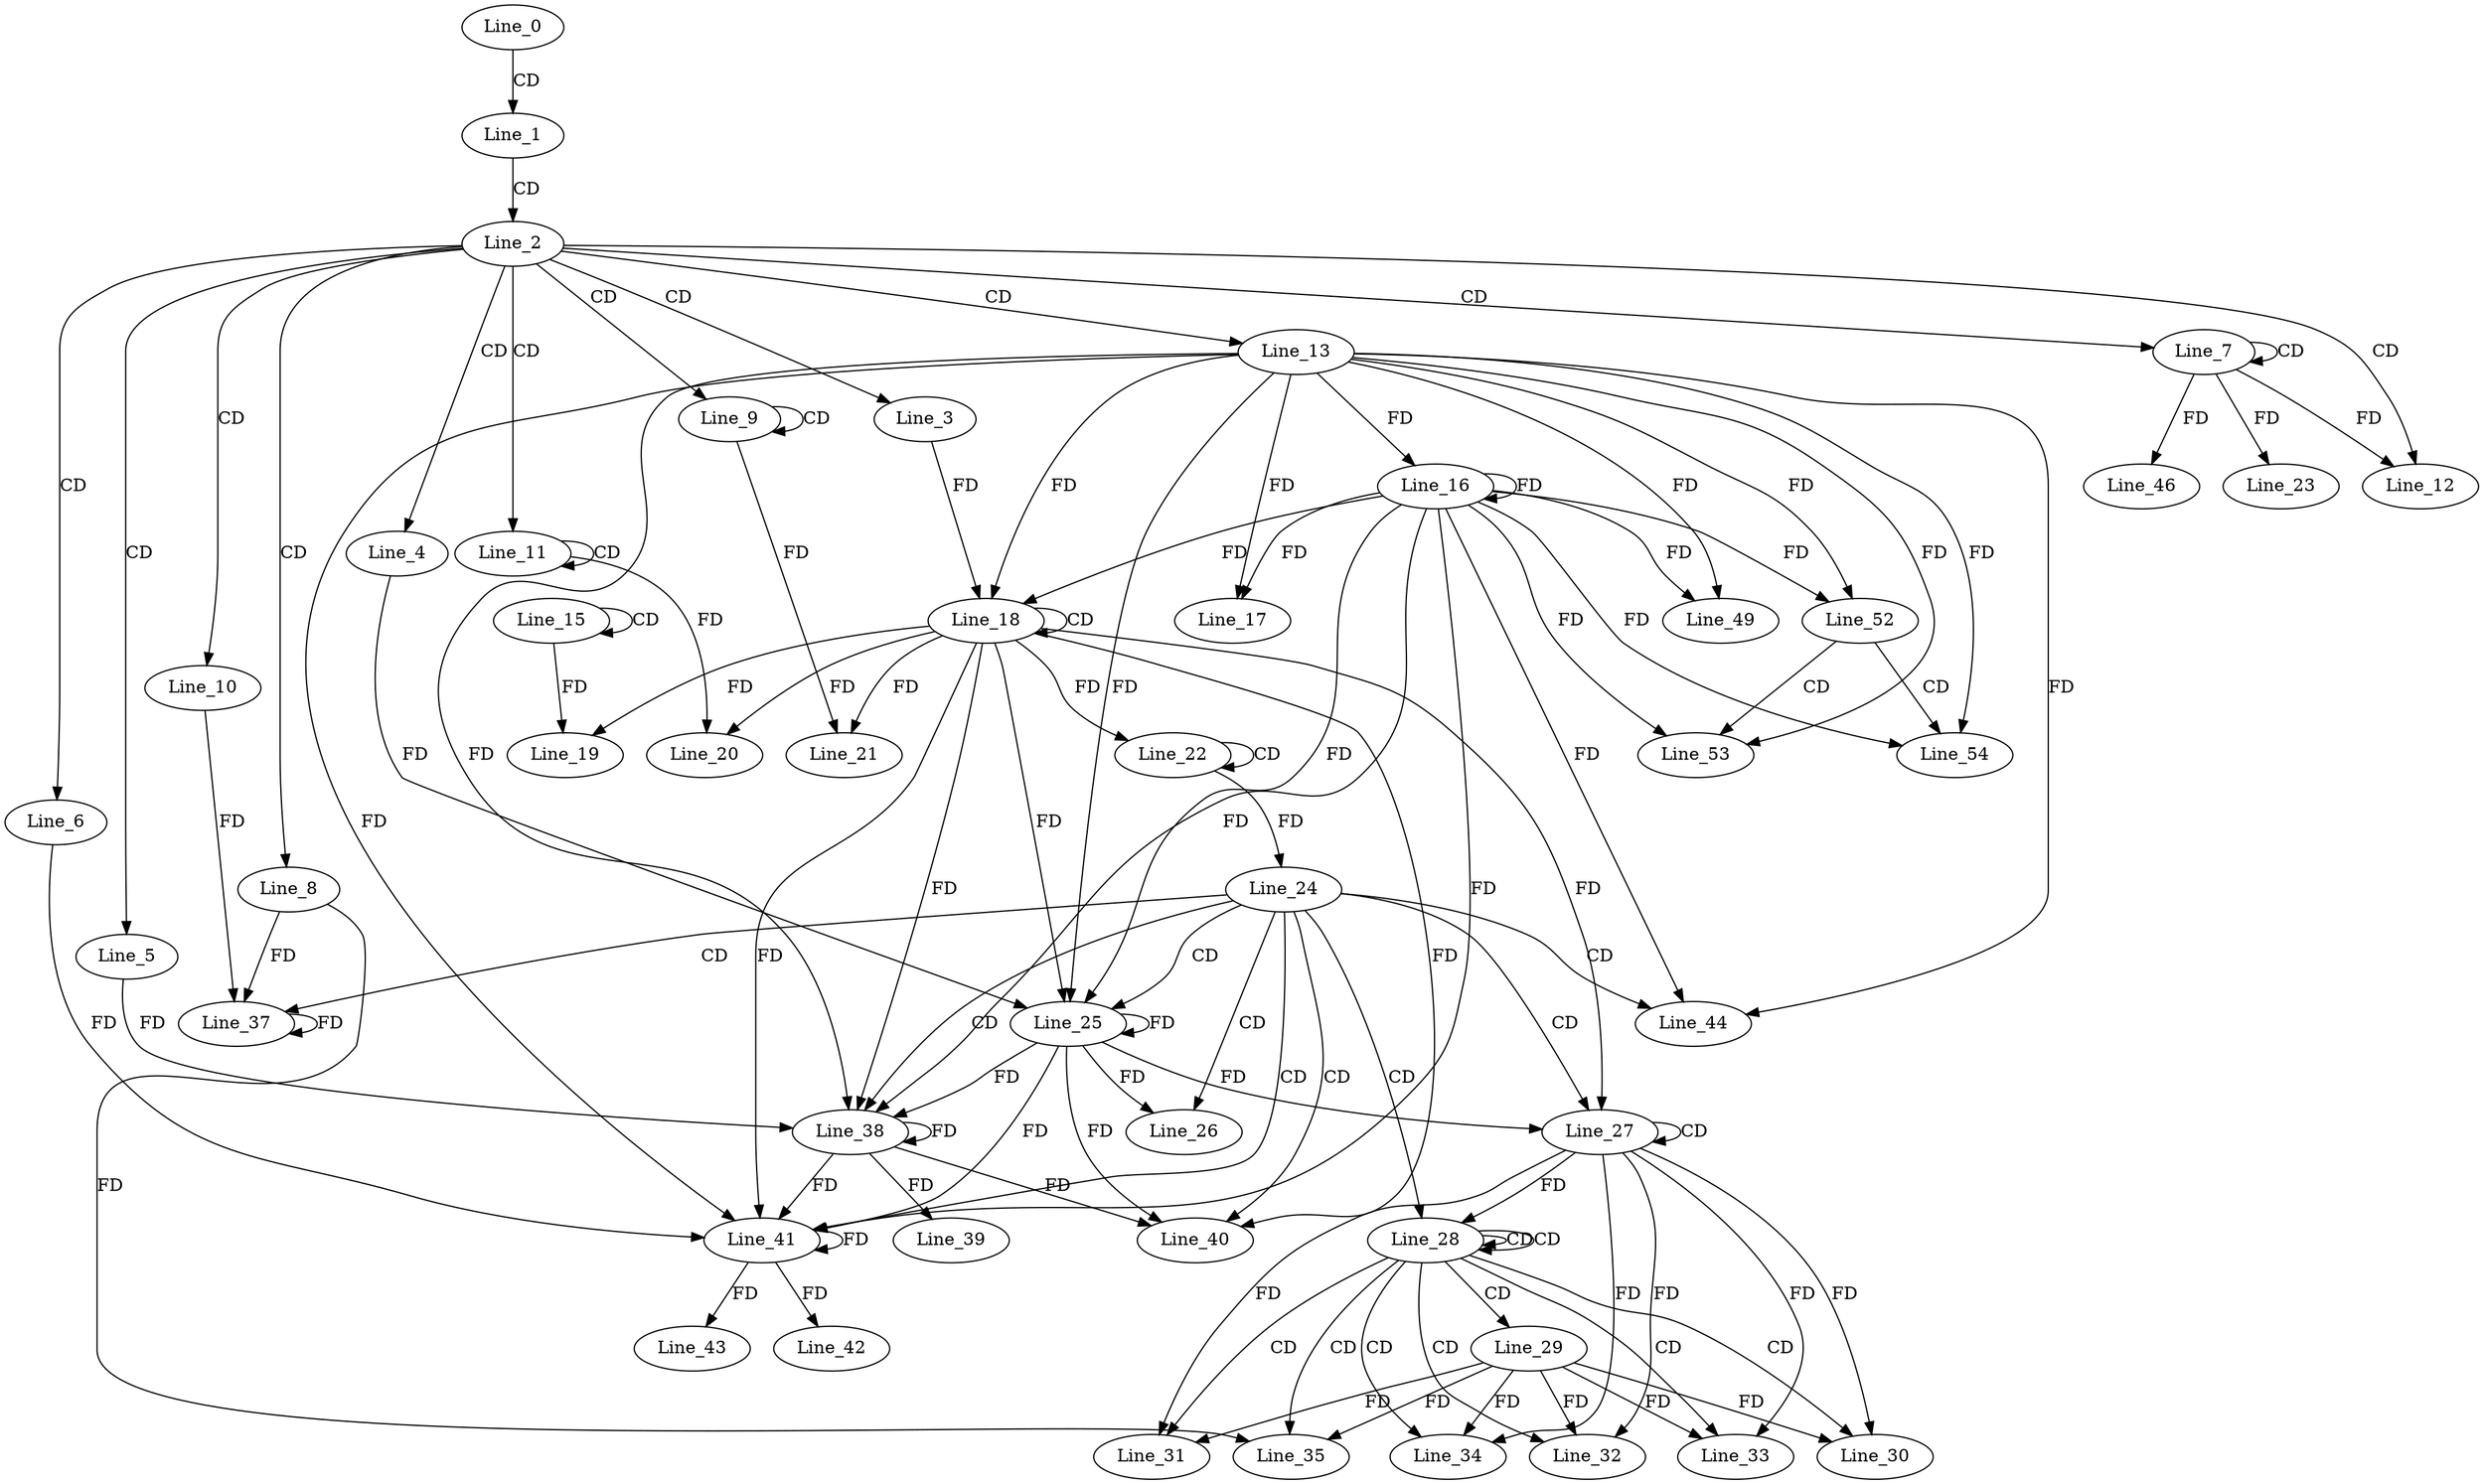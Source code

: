 digraph G {
  Line_0;
  Line_1;
  Line_2;
  Line_3;
  Line_4;
  Line_5;
  Line_6;
  Line_7;
  Line_7;
  Line_8;
  Line_9;
  Line_9;
  Line_9;
  Line_10;
  Line_11;
  Line_11;
  Line_12;
  Line_13;
  Line_15;
  Line_15;
  Line_16;
  Line_16;
  Line_17;
  Line_18;
  Line_18;
  Line_19;
  Line_20;
  Line_21;
  Line_22;
  Line_22;
  Line_23;
  Line_24;
  Line_25;
  Line_25;
  Line_26;
  Line_27;
  Line_27;
  Line_28;
  Line_28;
  Line_29;
  Line_30;
  Line_30;
  Line_31;
  Line_31;
  Line_32;
  Line_32;
  Line_33;
  Line_33;
  Line_34;
  Line_34;
  Line_35;
  Line_37;
  Line_37;
  Line_37;
  Line_38;
  Line_38;
  Line_39;
  Line_40;
  Line_41;
  Line_41;
  Line_42;
  Line_43;
  Line_44;
  Line_46;
  Line_49;
  Line_52;
  Line_53;
  Line_54;
  Line_0 -> Line_1 [ label="CD" ];
  Line_1 -> Line_2 [ label="CD" ];
  Line_2 -> Line_3 [ label="CD" ];
  Line_2 -> Line_4 [ label="CD" ];
  Line_2 -> Line_5 [ label="CD" ];
  Line_2 -> Line_6 [ label="CD" ];
  Line_2 -> Line_7 [ label="CD" ];
  Line_7 -> Line_7 [ label="CD" ];
  Line_2 -> Line_8 [ label="CD" ];
  Line_2 -> Line_9 [ label="CD" ];
  Line_9 -> Line_9 [ label="CD" ];
  Line_2 -> Line_10 [ label="CD" ];
  Line_2 -> Line_11 [ label="CD" ];
  Line_11 -> Line_11 [ label="CD" ];
  Line_2 -> Line_12 [ label="CD" ];
  Line_7 -> Line_12 [ label="FD" ];
  Line_2 -> Line_13 [ label="CD" ];
  Line_15 -> Line_15 [ label="CD" ];
  Line_13 -> Line_16 [ label="FD" ];
  Line_16 -> Line_16 [ label="FD" ];
  Line_13 -> Line_17 [ label="FD" ];
  Line_16 -> Line_17 [ label="FD" ];
  Line_18 -> Line_18 [ label="CD" ];
  Line_13 -> Line_18 [ label="FD" ];
  Line_16 -> Line_18 [ label="FD" ];
  Line_3 -> Line_18 [ label="FD" ];
  Line_18 -> Line_19 [ label="FD" ];
  Line_15 -> Line_19 [ label="FD" ];
  Line_18 -> Line_20 [ label="FD" ];
  Line_11 -> Line_20 [ label="FD" ];
  Line_18 -> Line_21 [ label="FD" ];
  Line_9 -> Line_21 [ label="FD" ];
  Line_22 -> Line_22 [ label="CD" ];
  Line_18 -> Line_22 [ label="FD" ];
  Line_7 -> Line_23 [ label="FD" ];
  Line_22 -> Line_24 [ label="FD" ];
  Line_24 -> Line_25 [ label="CD" ];
  Line_18 -> Line_25 [ label="FD" ];
  Line_25 -> Line_25 [ label="FD" ];
  Line_13 -> Line_25 [ label="FD" ];
  Line_16 -> Line_25 [ label="FD" ];
  Line_4 -> Line_25 [ label="FD" ];
  Line_24 -> Line_26 [ label="CD" ];
  Line_25 -> Line_26 [ label="FD" ];
  Line_24 -> Line_27 [ label="CD" ];
  Line_27 -> Line_27 [ label="CD" ];
  Line_18 -> Line_27 [ label="FD" ];
  Line_25 -> Line_27 [ label="FD" ];
  Line_24 -> Line_28 [ label="CD" ];
  Line_28 -> Line_28 [ label="CD" ];
  Line_28 -> Line_28 [ label="CD" ];
  Line_27 -> Line_28 [ label="FD" ];
  Line_28 -> Line_29 [ label="CD" ];
  Line_28 -> Line_30 [ label="CD" ];
  Line_29 -> Line_30 [ label="FD" ];
  Line_27 -> Line_30 [ label="FD" ];
  Line_28 -> Line_31 [ label="CD" ];
  Line_29 -> Line_31 [ label="FD" ];
  Line_27 -> Line_31 [ label="FD" ];
  Line_28 -> Line_32 [ label="CD" ];
  Line_29 -> Line_32 [ label="FD" ];
  Line_27 -> Line_32 [ label="FD" ];
  Line_28 -> Line_33 [ label="CD" ];
  Line_29 -> Line_33 [ label="FD" ];
  Line_27 -> Line_33 [ label="FD" ];
  Line_28 -> Line_34 [ label="CD" ];
  Line_29 -> Line_34 [ label="FD" ];
  Line_27 -> Line_34 [ label="FD" ];
  Line_28 -> Line_35 [ label="CD" ];
  Line_8 -> Line_35 [ label="FD" ];
  Line_29 -> Line_35 [ label="FD" ];
  Line_24 -> Line_37 [ label="CD" ];
  Line_10 -> Line_37 [ label="FD" ];
  Line_37 -> Line_37 [ label="FD" ];
  Line_8 -> Line_37 [ label="FD" ];
  Line_24 -> Line_38 [ label="CD" ];
  Line_18 -> Line_38 [ label="FD" ];
  Line_25 -> Line_38 [ label="FD" ];
  Line_38 -> Line_38 [ label="FD" ];
  Line_13 -> Line_38 [ label="FD" ];
  Line_16 -> Line_38 [ label="FD" ];
  Line_5 -> Line_38 [ label="FD" ];
  Line_38 -> Line_39 [ label="FD" ];
  Line_24 -> Line_40 [ label="CD" ];
  Line_18 -> Line_40 [ label="FD" ];
  Line_25 -> Line_40 [ label="FD" ];
  Line_38 -> Line_40 [ label="FD" ];
  Line_24 -> Line_41 [ label="CD" ];
  Line_18 -> Line_41 [ label="FD" ];
  Line_25 -> Line_41 [ label="FD" ];
  Line_38 -> Line_41 [ label="FD" ];
  Line_41 -> Line_41 [ label="FD" ];
  Line_13 -> Line_41 [ label="FD" ];
  Line_16 -> Line_41 [ label="FD" ];
  Line_6 -> Line_41 [ label="FD" ];
  Line_41 -> Line_42 [ label="FD" ];
  Line_41 -> Line_43 [ label="FD" ];
  Line_24 -> Line_44 [ label="CD" ];
  Line_13 -> Line_44 [ label="FD" ];
  Line_16 -> Line_44 [ label="FD" ];
  Line_7 -> Line_46 [ label="FD" ];
  Line_13 -> Line_49 [ label="FD" ];
  Line_16 -> Line_49 [ label="FD" ];
  Line_13 -> Line_52 [ label="FD" ];
  Line_16 -> Line_52 [ label="FD" ];
  Line_52 -> Line_53 [ label="CD" ];
  Line_13 -> Line_53 [ label="FD" ];
  Line_16 -> Line_53 [ label="FD" ];
  Line_52 -> Line_54 [ label="CD" ];
  Line_13 -> Line_54 [ label="FD" ];
  Line_16 -> Line_54 [ label="FD" ];
}

